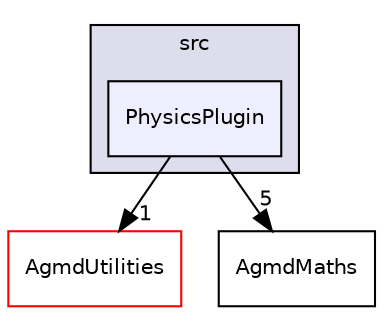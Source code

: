 digraph "J:/Projet Infographie/Moteur3D/AgmdEngine/src/PhysicsPlugin" {
  compound=true
  node [ fontsize="10", fontname="Helvetica"];
  edge [ labelfontsize="10", labelfontname="Helvetica"];
  subgraph clusterdir_68267d1309a1af8e8297ef4c3efbcdba {
    graph [ bgcolor="#ddddee", pencolor="black", label="src" fontname="Helvetica", fontsize="10", URL="dir_68267d1309a1af8e8297ef4c3efbcdba.html"]
  dir_53315136742343cd33e610abe4de8f4b [shape=box, label="PhysicsPlugin", style="filled", fillcolor="#eeeeff", pencolor="black", URL="dir_53315136742343cd33e610abe4de8f4b.html"];
  }
  dir_7c59fcbadd8abb39f7ae389316a19242 [shape=box label="AgmdUtilities" fillcolor="white" style="filled" color="red" URL="dir_7c59fcbadd8abb39f7ae389316a19242.html"];
  dir_11b2fd0a0d83f7a56382709eb2bd9ecd [shape=box label="AgmdMaths" URL="dir_11b2fd0a0d83f7a56382709eb2bd9ecd.html"];
  dir_53315136742343cd33e610abe4de8f4b->dir_7c59fcbadd8abb39f7ae389316a19242 [headlabel="1", labeldistance=1.5 headhref="dir_000021_000023.html"];
  dir_53315136742343cd33e610abe4de8f4b->dir_11b2fd0a0d83f7a56382709eb2bd9ecd [headlabel="5", labeldistance=1.5 headhref="dir_000021_000013.html"];
}

